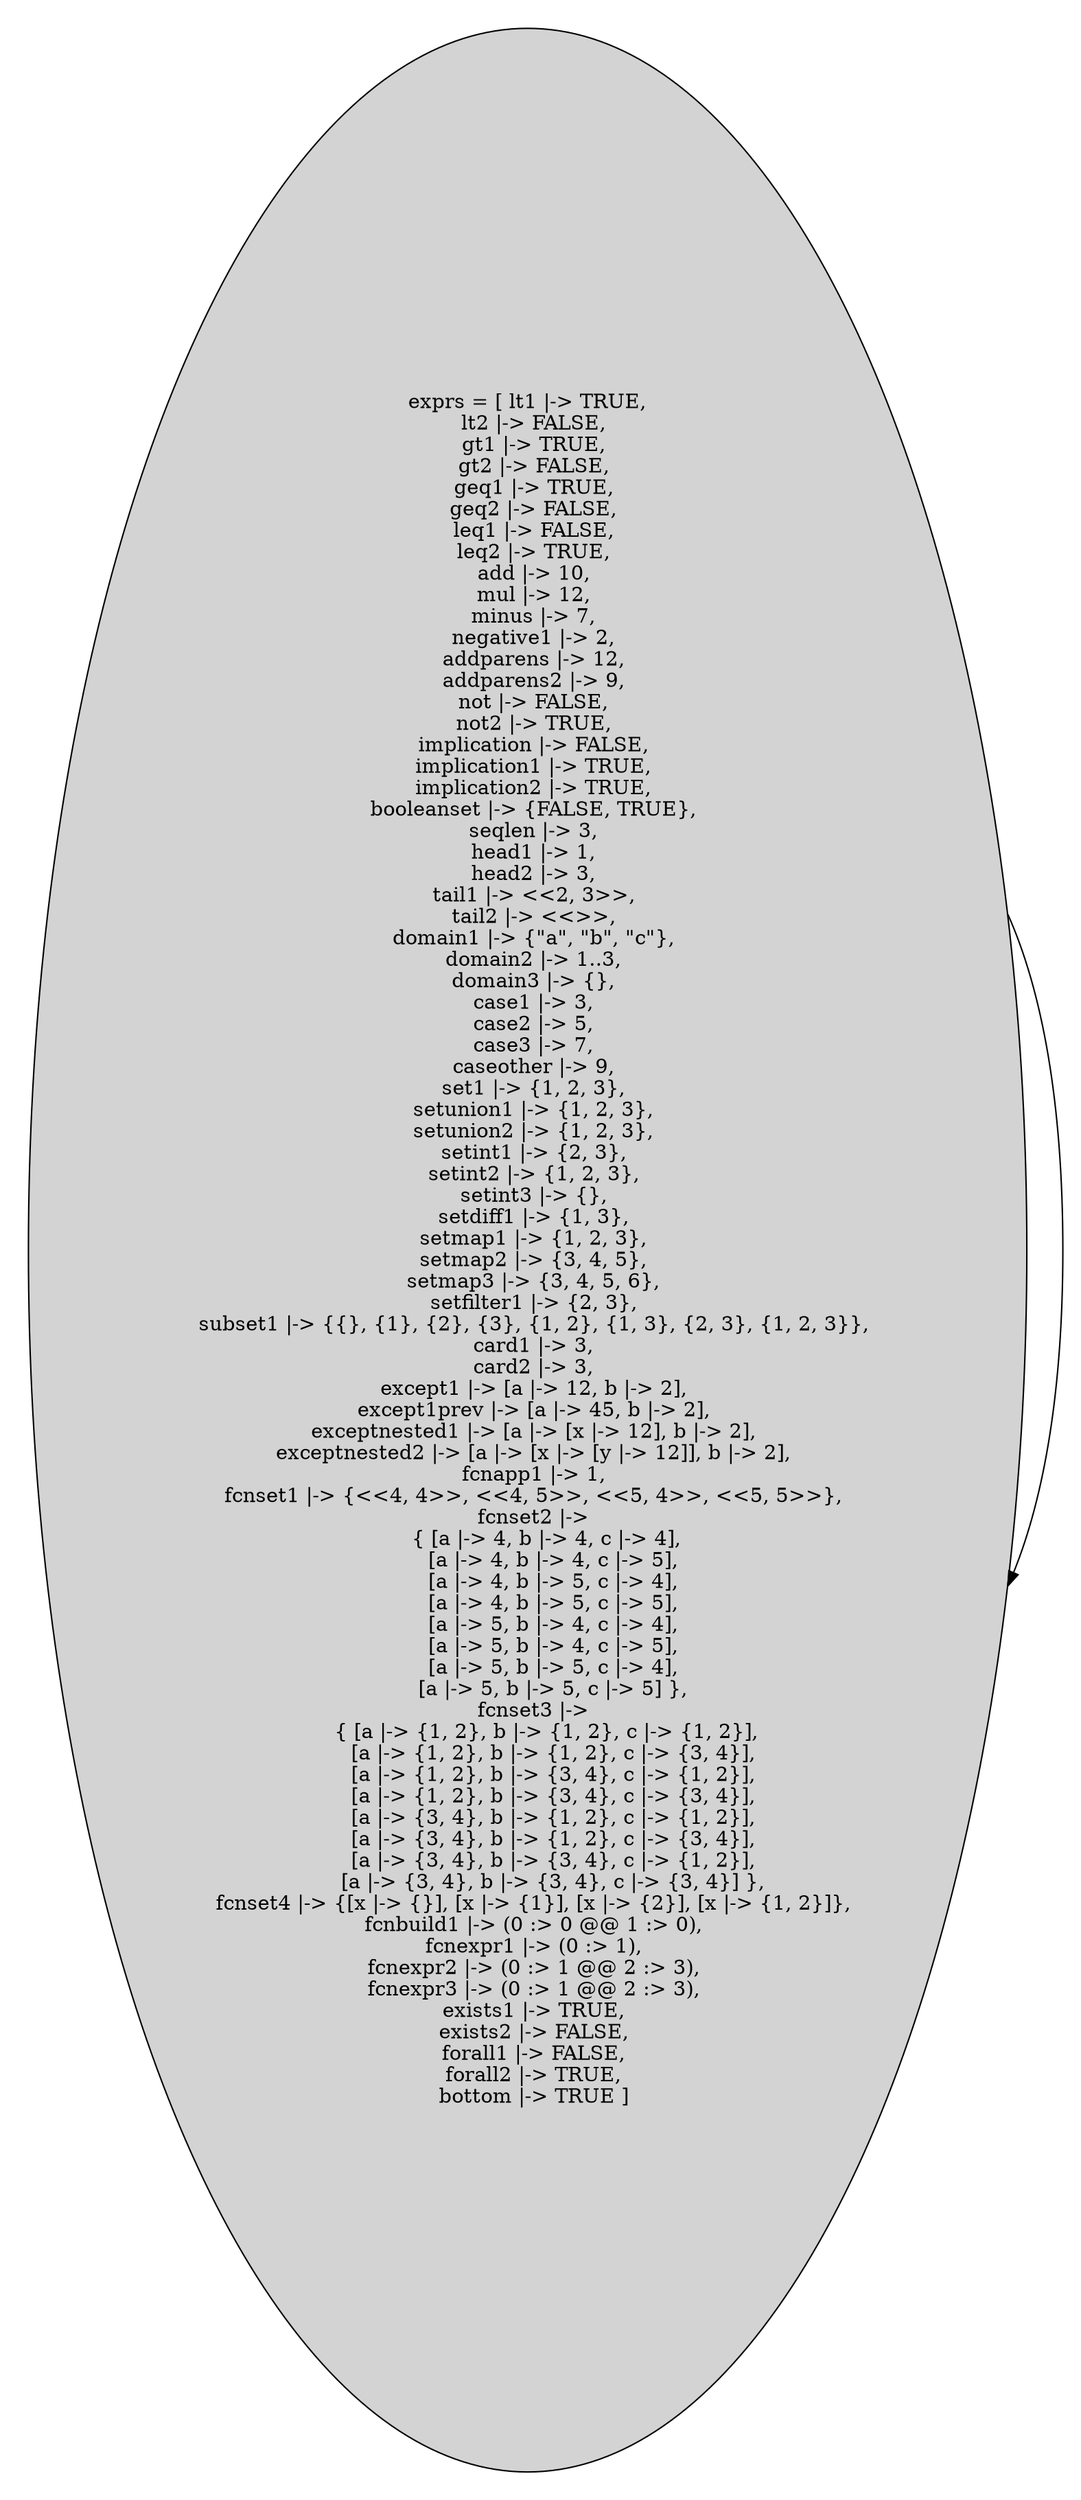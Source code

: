 strict digraph DiskGraph {
nodesep=0.35;
subgraph cluster_graph {
color="white";
-5488844296796897959 [label="exprs = [ lt1 |-> TRUE,\n  lt2 |-> FALSE,\n  gt1 |-> TRUE,\n  gt2 |-> FALSE,\n  geq1 |-> TRUE,\n  geq2 |-> FALSE,\n  leq1 |-> FALSE,\n  leq2 |-> TRUE,\n  add |-> 10,\n  mul |-> 12,\n  minus |-> 7,\n  negative1 |-> 2,\n  addparens |-> 12,\n  addparens2 |-> 9,\n  not |-> FALSE,\n  not2 |-> TRUE,\n  implication |-> FALSE,\n  implication1 |-> TRUE,\n  implication2 |-> TRUE,\n  booleanset |-> {FALSE, TRUE},\n  seqlen |-> 3,\n  head1 |-> 1,\n  head2 |-> 3,\n  tail1 |-> <<2, 3>>,\n  tail2 |-> <<>>,\n  domain1 |-> {\"a\", \"b\", \"c\"},\n  domain2 |-> 1..3,\n  domain3 |-> {},\n  case1 |-> 3,\n  case2 |-> 5,\n  case3 |-> 7,\n  caseother |-> 9,\n  set1 |-> {1, 2, 3},\n  setunion1 |-> {1, 2, 3},\n  setunion2 |-> {1, 2, 3},\n  setint1 |-> {2, 3},\n  setint2 |-> {1, 2, 3},\n  setint3 |-> {},\n  setdiff1 |-> {1, 3},\n  setmap1 |-> {1, 2, 3},\n  setmap2 |-> {3, 4, 5},\n  setmap3 |-> {3, 4, 5, 6},\n  setfilter1 |-> {2, 3},\n  subset1 |-> {{}, {1}, {2}, {3}, {1, 2}, {1, 3}, {2, 3}, {1, 2, 3}},\n  card1 |-> 3,\n  card2 |-> 3,\n  except1 |-> [a |-> 12, b |-> 2],\n  except1prev |-> [a |-> 45, b |-> 2],\n  exceptnested1 |-> [a |-> [x |-> 12], b |-> 2],\n  exceptnested2 |-> [a |-> [x |-> [y |-> 12]], b |-> 2],\n  fcnapp1 |-> 1,\n  fcnset1 |-> {<<4, 4>>, <<4, 5>>, <<5, 4>>, <<5, 5>>},\n  fcnset2 |->\n      { [a |-> 4, b |-> 4, c |-> 4],\n        [a |-> 4, b |-> 4, c |-> 5],\n        [a |-> 4, b |-> 5, c |-> 4],\n        [a |-> 4, b |-> 5, c |-> 5],\n        [a |-> 5, b |-> 4, c |-> 4],\n        [a |-> 5, b |-> 4, c |-> 5],\n        [a |-> 5, b |-> 5, c |-> 4],\n        [a |-> 5, b |-> 5, c |-> 5] },\n  fcnset3 |->\n      { [a |-> {1, 2}, b |-> {1, 2}, c |-> {1, 2}],\n        [a |-> {1, 2}, b |-> {1, 2}, c |-> {3, 4}],\n        [a |-> {1, 2}, b |-> {3, 4}, c |-> {1, 2}],\n        [a |-> {1, 2}, b |-> {3, 4}, c |-> {3, 4}],\n        [a |-> {3, 4}, b |-> {1, 2}, c |-> {1, 2}],\n        [a |-> {3, 4}, b |-> {1, 2}, c |-> {3, 4}],\n        [a |-> {3, 4}, b |-> {3, 4}, c |-> {1, 2}],\n        [a |-> {3, 4}, b |-> {3, 4}, c |-> {3, 4}] },\n  fcnset4 |-> {[x |-> {}], [x |-> {1}], [x |-> {2}], [x |-> {1, 2}]},\n  fcnbuild1 |-> (0 :> 0 @@ 1 :> 0),\n  fcnexpr1 |-> (0 :> 1),\n  fcnexpr2 |-> (0 :> 1 @@ 2 :> 3),\n  fcnexpr3 |-> (0 :> 1 @@ 2 :> 3),\n  exists1 |-> TRUE,\n  exists2 |-> FALSE,\n  forall1 |-> FALSE,\n  forall2 |-> TRUE,\n  bottom |-> TRUE ]",style = filled]
-5488844296796897959 -> -5488844296796897959 [label="",color="black",fontcolor="black"];
{rank = same; -5488844296796897959;}
}
}
